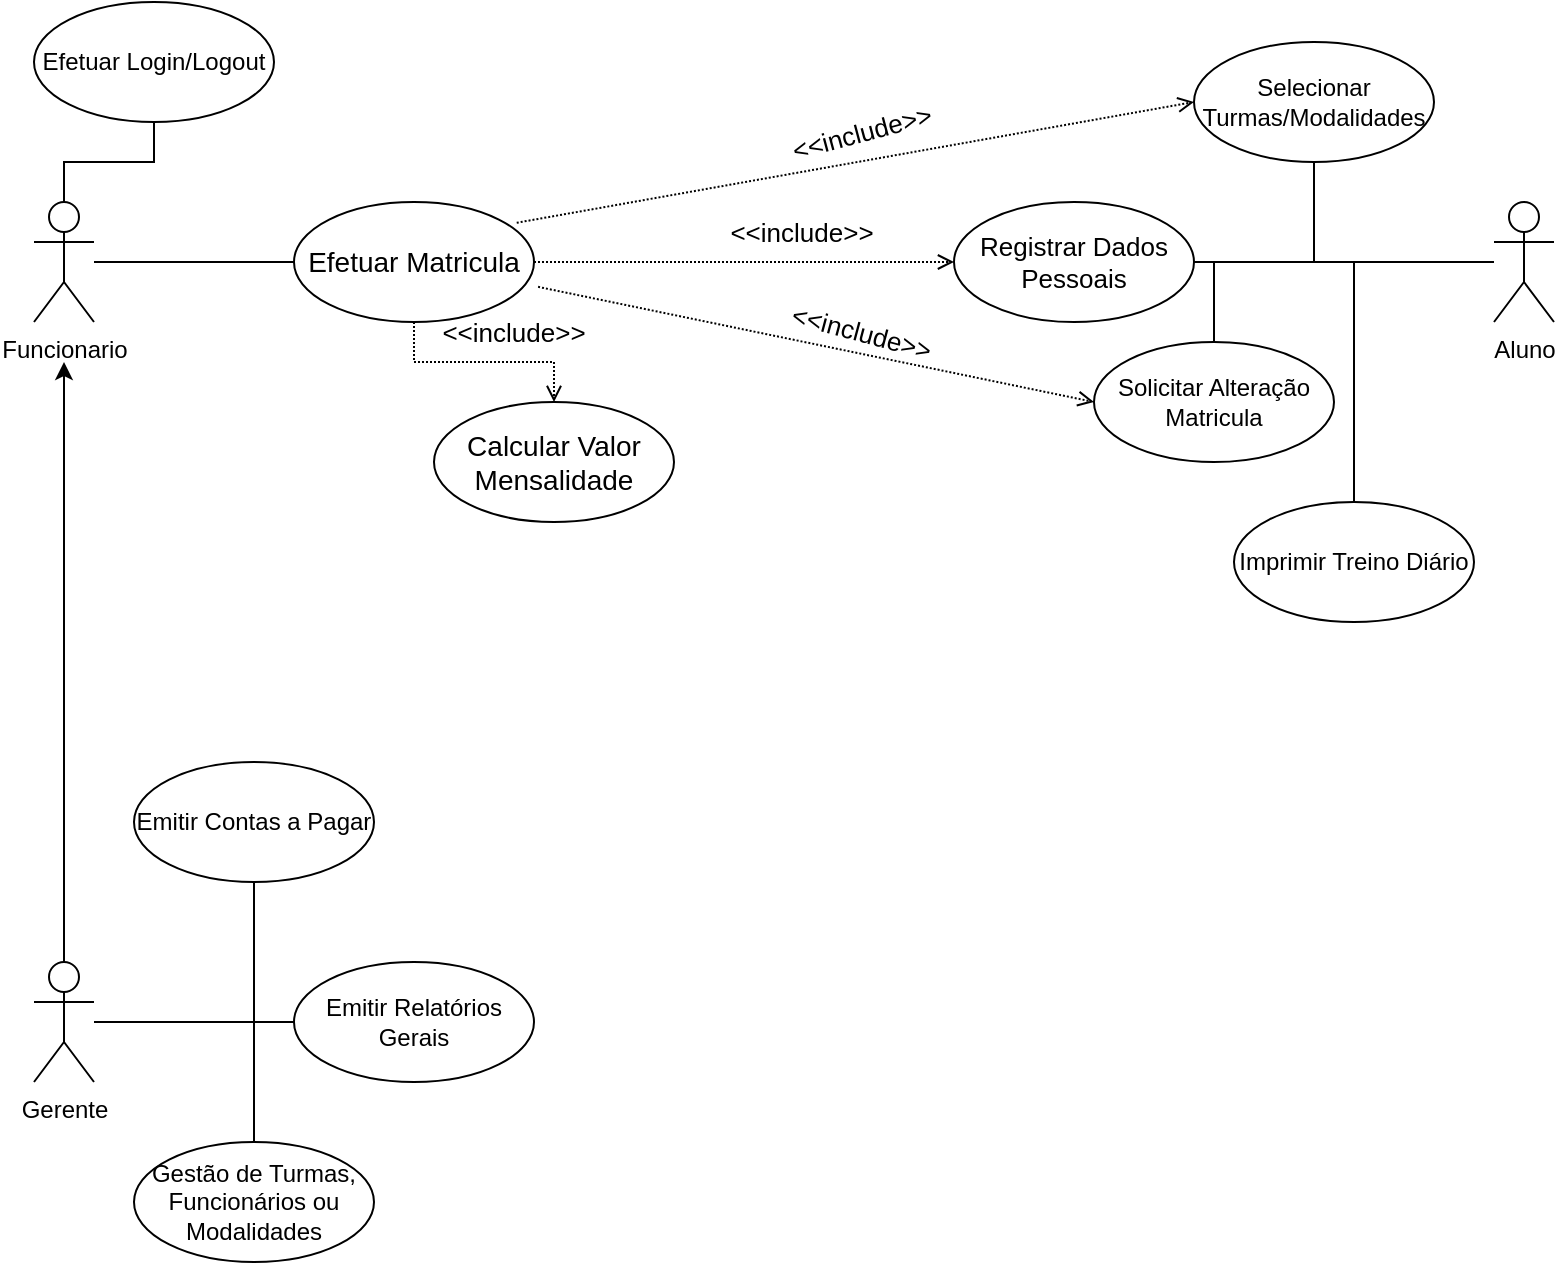 <mxfile version="20.3.6" type="github">
  <diagram id="XNl6Oud3glyFYDX8OTkO" name="Página-1">
    <mxGraphModel dx="997" dy="540" grid="1" gridSize="10" guides="1" tooltips="1" connect="1" arrows="1" fold="1" page="1" pageScale="1" pageWidth="827" pageHeight="1169" math="0" shadow="0">
      <root>
        <mxCell id="0" />
        <mxCell id="1" parent="0" />
        <mxCell id="z0y0lZXKgXAS5gJQosTc-9" value="" style="edgeStyle=orthogonalEdgeStyle;rounded=0;orthogonalLoop=1;jettySize=auto;html=1;fontSize=14;endArrow=none;endFill=0;" parent="1" source="7D0oZjbE4iX6M2Z7mogd-2" target="z0y0lZXKgXAS5gJQosTc-8" edge="1">
          <mxGeometry relative="1" as="geometry" />
        </mxCell>
        <mxCell id="KaIShi0xX0dBVwtN4p4v-9" value="" style="edgeStyle=orthogonalEdgeStyle;rounded=0;orthogonalLoop=1;jettySize=auto;html=1;fontSize=12;endArrow=none;endFill=0;" edge="1" parent="1" source="7D0oZjbE4iX6M2Z7mogd-2" target="KaIShi0xX0dBVwtN4p4v-8">
          <mxGeometry relative="1" as="geometry" />
        </mxCell>
        <mxCell id="7D0oZjbE4iX6M2Z7mogd-2" value="Funcionario&lt;br&gt;" style="shape=umlActor;verticalLabelPosition=bottom;verticalAlign=top;outlineConnect=0;fillColor=default;fontStyle=0;html=1;horizontal=1;" parent="1" vertex="1">
          <mxGeometry x="30" y="200" width="30" height="60" as="geometry" />
        </mxCell>
        <mxCell id="z0y0lZXKgXAS5gJQosTc-11" value="" style="edgeStyle=orthogonalEdgeStyle;rounded=0;orthogonalLoop=1;jettySize=auto;html=1;fontSize=14;endArrow=none;endFill=0;" parent="1" source="z0y0lZXKgXAS5gJQosTc-6" target="z0y0lZXKgXAS5gJQosTc-10" edge="1">
          <mxGeometry relative="1" as="geometry" />
        </mxCell>
        <mxCell id="z0y0lZXKgXAS5gJQosTc-15" value="" style="edgeStyle=orthogonalEdgeStyle;rounded=0;orthogonalLoop=1;jettySize=auto;html=1;fontSize=13;endArrow=none;endFill=0;" parent="1" source="z0y0lZXKgXAS5gJQosTc-6" target="z0y0lZXKgXAS5gJQosTc-14" edge="1">
          <mxGeometry relative="1" as="geometry" />
        </mxCell>
        <mxCell id="KaIShi0xX0dBVwtN4p4v-5" value="" style="edgeStyle=orthogonalEdgeStyle;rounded=0;orthogonalLoop=1;jettySize=auto;html=1;fontSize=12;endArrow=none;endFill=0;" edge="1" parent="1" source="z0y0lZXKgXAS5gJQosTc-6" target="KaIShi0xX0dBVwtN4p4v-4">
          <mxGeometry relative="1" as="geometry" />
        </mxCell>
        <mxCell id="KaIShi0xX0dBVwtN4p4v-7" value="" style="edgeStyle=orthogonalEdgeStyle;rounded=0;orthogonalLoop=1;jettySize=auto;html=1;fontSize=12;endArrow=none;endFill=0;" edge="1" parent="1" source="z0y0lZXKgXAS5gJQosTc-6" target="KaIShi0xX0dBVwtN4p4v-6">
          <mxGeometry relative="1" as="geometry" />
        </mxCell>
        <mxCell id="z0y0lZXKgXAS5gJQosTc-6" value="Aluno" style="shape=umlActor;verticalLabelPosition=bottom;verticalAlign=top;outlineConnect=0;fillColor=default;fontStyle=0;html=1;horizontal=1;" parent="1" vertex="1">
          <mxGeometry x="760" y="200" width="30" height="60" as="geometry" />
        </mxCell>
        <mxCell id="KaIShi0xX0dBVwtN4p4v-2" value="" style="edgeStyle=orthogonalEdgeStyle;rounded=0;orthogonalLoop=1;jettySize=auto;html=1;fontSize=12;endArrow=open;endFill=0;dashed=1;dashPattern=1 1;" edge="1" parent="1" source="z0y0lZXKgXAS5gJQosTc-8" target="KaIShi0xX0dBVwtN4p4v-1">
          <mxGeometry relative="1" as="geometry" />
        </mxCell>
        <mxCell id="z0y0lZXKgXAS5gJQosTc-8" value="Efetuar Matricula" style="ellipse;whiteSpace=wrap;html=1;verticalAlign=middle;fontStyle=0;fontSize=14;" parent="1" vertex="1">
          <mxGeometry x="160" y="200" width="120" height="60" as="geometry" />
        </mxCell>
        <mxCell id="z0y0lZXKgXAS5gJQosTc-10" value="Registrar Dados Pessoais" style="ellipse;whiteSpace=wrap;html=1;verticalAlign=middle;fontStyle=0;fontSize=13;" parent="1" vertex="1">
          <mxGeometry x="490" y="200" width="120" height="60" as="geometry" />
        </mxCell>
        <mxCell id="z0y0lZXKgXAS5gJQosTc-12" value="" style="endArrow=open;html=1;rounded=0;fontSize=13;entryX=0;entryY=0.5;entryDx=0;entryDy=0;exitX=1;exitY=0.5;exitDx=0;exitDy=0;dashed=1;dashPattern=1 1;endFill=0;" parent="1" source="z0y0lZXKgXAS5gJQosTc-8" target="z0y0lZXKgXAS5gJQosTc-10" edge="1">
          <mxGeometry width="50" height="50" relative="1" as="geometry">
            <mxPoint x="390" y="300" as="sourcePoint" />
            <mxPoint x="320" y="240" as="targetPoint" />
          </mxGeometry>
        </mxCell>
        <mxCell id="z0y0lZXKgXAS5gJQosTc-13" value="&amp;lt;&amp;lt;include&amp;gt;&amp;gt;" style="text;html=1;strokeColor=none;fillColor=none;align=center;verticalAlign=middle;whiteSpace=wrap;rounded=0;fontSize=13;" parent="1" vertex="1">
          <mxGeometry x="384" y="200" width="60" height="30" as="geometry" />
        </mxCell>
        <mxCell id="z0y0lZXKgXAS5gJQosTc-14" value="Selecionar Turmas/Modalidades" style="ellipse;whiteSpace=wrap;html=1;verticalAlign=middle;fontStyle=0;fontSize=12;" parent="1" vertex="1">
          <mxGeometry x="610" y="120" width="120" height="60" as="geometry" />
        </mxCell>
        <mxCell id="z0y0lZXKgXAS5gJQosTc-16" value="" style="endArrow=open;html=1;rounded=0;fontSize=13;entryX=0;entryY=0.5;entryDx=0;entryDy=0;exitX=0.928;exitY=0.173;exitDx=0;exitDy=0;dashed=1;dashPattern=1 1;endFill=0;exitPerimeter=0;" parent="1" source="z0y0lZXKgXAS5gJQosTc-8" target="z0y0lZXKgXAS5gJQosTc-14" edge="1">
          <mxGeometry width="50" height="50" relative="1" as="geometry">
            <mxPoint x="234" y="179" as="sourcePoint" />
            <mxPoint x="594" y="179" as="targetPoint" />
          </mxGeometry>
        </mxCell>
        <mxCell id="z0y0lZXKgXAS5gJQosTc-17" value="&amp;lt;&amp;lt;include&amp;gt;&amp;gt;" style="text;html=1;strokeColor=none;fillColor=none;align=center;verticalAlign=middle;whiteSpace=wrap;rounded=0;fontSize=13;rotation=-15;" parent="1" vertex="1">
          <mxGeometry x="414" y="150" width="60" height="30" as="geometry" />
        </mxCell>
        <mxCell id="KaIShi0xX0dBVwtN4p4v-1" value="Calcular Valor Mensalidade" style="ellipse;whiteSpace=wrap;html=1;fontSize=14;fontStyle=0;" vertex="1" parent="1">
          <mxGeometry x="230" y="300" width="120" height="60" as="geometry" />
        </mxCell>
        <mxCell id="KaIShi0xX0dBVwtN4p4v-3" value="&amp;lt;&amp;lt;include&amp;gt;&amp;gt;" style="text;html=1;strokeColor=none;fillColor=none;align=center;verticalAlign=middle;whiteSpace=wrap;rounded=0;fontSize=13;" vertex="1" parent="1">
          <mxGeometry x="240" y="250" width="60" height="30" as="geometry" />
        </mxCell>
        <mxCell id="KaIShi0xX0dBVwtN4p4v-4" value="Solicitar Alteração Matricula" style="ellipse;whiteSpace=wrap;html=1;verticalAlign=middle;fontStyle=0;" vertex="1" parent="1">
          <mxGeometry x="560" y="270" width="120" height="60" as="geometry" />
        </mxCell>
        <mxCell id="KaIShi0xX0dBVwtN4p4v-6" value="Imprimir Treino Diário" style="ellipse;whiteSpace=wrap;html=1;verticalAlign=middle;fontStyle=0;" vertex="1" parent="1">
          <mxGeometry x="630" y="350" width="120" height="60" as="geometry" />
        </mxCell>
        <mxCell id="KaIShi0xX0dBVwtN4p4v-8" value="Efetuar Login/Logout" style="ellipse;whiteSpace=wrap;html=1;verticalAlign=middle;fontStyle=0;" vertex="1" parent="1">
          <mxGeometry x="30" y="100" width="120" height="60" as="geometry" />
        </mxCell>
        <mxCell id="KaIShi0xX0dBVwtN4p4v-13" value="" style="edgeStyle=orthogonalEdgeStyle;rounded=0;orthogonalLoop=1;jettySize=auto;html=1;fontSize=12;endArrow=none;endFill=0;" edge="1" parent="1" source="KaIShi0xX0dBVwtN4p4v-10" target="KaIShi0xX0dBVwtN4p4v-12">
          <mxGeometry relative="1" as="geometry" />
        </mxCell>
        <mxCell id="KaIShi0xX0dBVwtN4p4v-19" value="" style="edgeStyle=orthogonalEdgeStyle;rounded=0;orthogonalLoop=1;jettySize=auto;html=1;fontSize=12;endArrow=none;endFill=0;" edge="1" parent="1" source="KaIShi0xX0dBVwtN4p4v-10" target="KaIShi0xX0dBVwtN4p4v-18">
          <mxGeometry relative="1" as="geometry" />
        </mxCell>
        <mxCell id="KaIShi0xX0dBVwtN4p4v-21" value="" style="edgeStyle=orthogonalEdgeStyle;rounded=0;orthogonalLoop=1;jettySize=auto;html=1;fontSize=12;endArrow=none;endFill=0;" edge="1" parent="1" source="KaIShi0xX0dBVwtN4p4v-10" target="KaIShi0xX0dBVwtN4p4v-20">
          <mxGeometry relative="1" as="geometry" />
        </mxCell>
        <mxCell id="KaIShi0xX0dBVwtN4p4v-10" value="Gerente" style="shape=umlActor;verticalLabelPosition=bottom;verticalAlign=top;outlineConnect=0;fillColor=default;fontStyle=0;html=1;horizontal=1;" vertex="1" parent="1">
          <mxGeometry x="30" y="580" width="30" height="60" as="geometry" />
        </mxCell>
        <mxCell id="KaIShi0xX0dBVwtN4p4v-11" value="" style="endArrow=classic;html=1;rounded=0;fontSize=12;exitX=0.5;exitY=0;exitDx=0;exitDy=0;exitPerimeter=0;" edge="1" parent="1" source="KaIShi0xX0dBVwtN4p4v-10">
          <mxGeometry width="50" height="50" relative="1" as="geometry">
            <mxPoint x="20" y="490" as="sourcePoint" />
            <mxPoint x="45" y="280" as="targetPoint" />
          </mxGeometry>
        </mxCell>
        <mxCell id="KaIShi0xX0dBVwtN4p4v-12" value="Emitir Relatórios Gerais" style="ellipse;whiteSpace=wrap;html=1;verticalAlign=middle;fontStyle=0;" vertex="1" parent="1">
          <mxGeometry x="160" y="580" width="120" height="60" as="geometry" />
        </mxCell>
        <mxCell id="KaIShi0xX0dBVwtN4p4v-14" value="" style="endArrow=open;html=1;rounded=0;fontSize=13;entryX=0;entryY=0.5;entryDx=0;entryDy=0;exitX=1.017;exitY=0.707;exitDx=0;exitDy=0;dashed=1;dashPattern=1 1;endFill=0;exitPerimeter=0;" edge="1" parent="1" source="z0y0lZXKgXAS5gJQosTc-8" target="KaIShi0xX0dBVwtN4p4v-4">
          <mxGeometry width="50" height="50" relative="1" as="geometry">
            <mxPoint x="300" y="280" as="sourcePoint" />
            <mxPoint x="510" y="280" as="targetPoint" />
          </mxGeometry>
        </mxCell>
        <mxCell id="KaIShi0xX0dBVwtN4p4v-15" value="&amp;lt;&amp;lt;include&amp;gt;&amp;gt;" style="text;html=1;strokeColor=none;fillColor=none;align=center;verticalAlign=middle;whiteSpace=wrap;rounded=0;fontSize=13;rotation=15;" vertex="1" parent="1">
          <mxGeometry x="414" y="250" width="60" height="30" as="geometry" />
        </mxCell>
        <mxCell id="KaIShi0xX0dBVwtN4p4v-18" value="Gestão de Turmas, Funcionários ou Modalidades" style="ellipse;whiteSpace=wrap;html=1;verticalAlign=middle;fontStyle=0;" vertex="1" parent="1">
          <mxGeometry x="80" y="670" width="120" height="60" as="geometry" />
        </mxCell>
        <mxCell id="KaIShi0xX0dBVwtN4p4v-20" value="Emitir Contas a Pagar" style="ellipse;whiteSpace=wrap;html=1;verticalAlign=middle;fontStyle=0;" vertex="1" parent="1">
          <mxGeometry x="80" y="480" width="120" height="60" as="geometry" />
        </mxCell>
      </root>
    </mxGraphModel>
  </diagram>
</mxfile>
